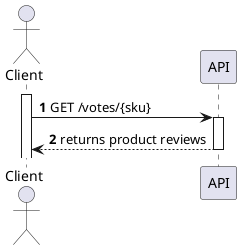 @startuml
'https://plantuml.com/sequence-diagram

autoactivate on
autonumber

actor "Client" as user
participant "API" as System

activate user

user -> System: GET /votes/{sku}
user <-- System: returns product reviews



@enduml
